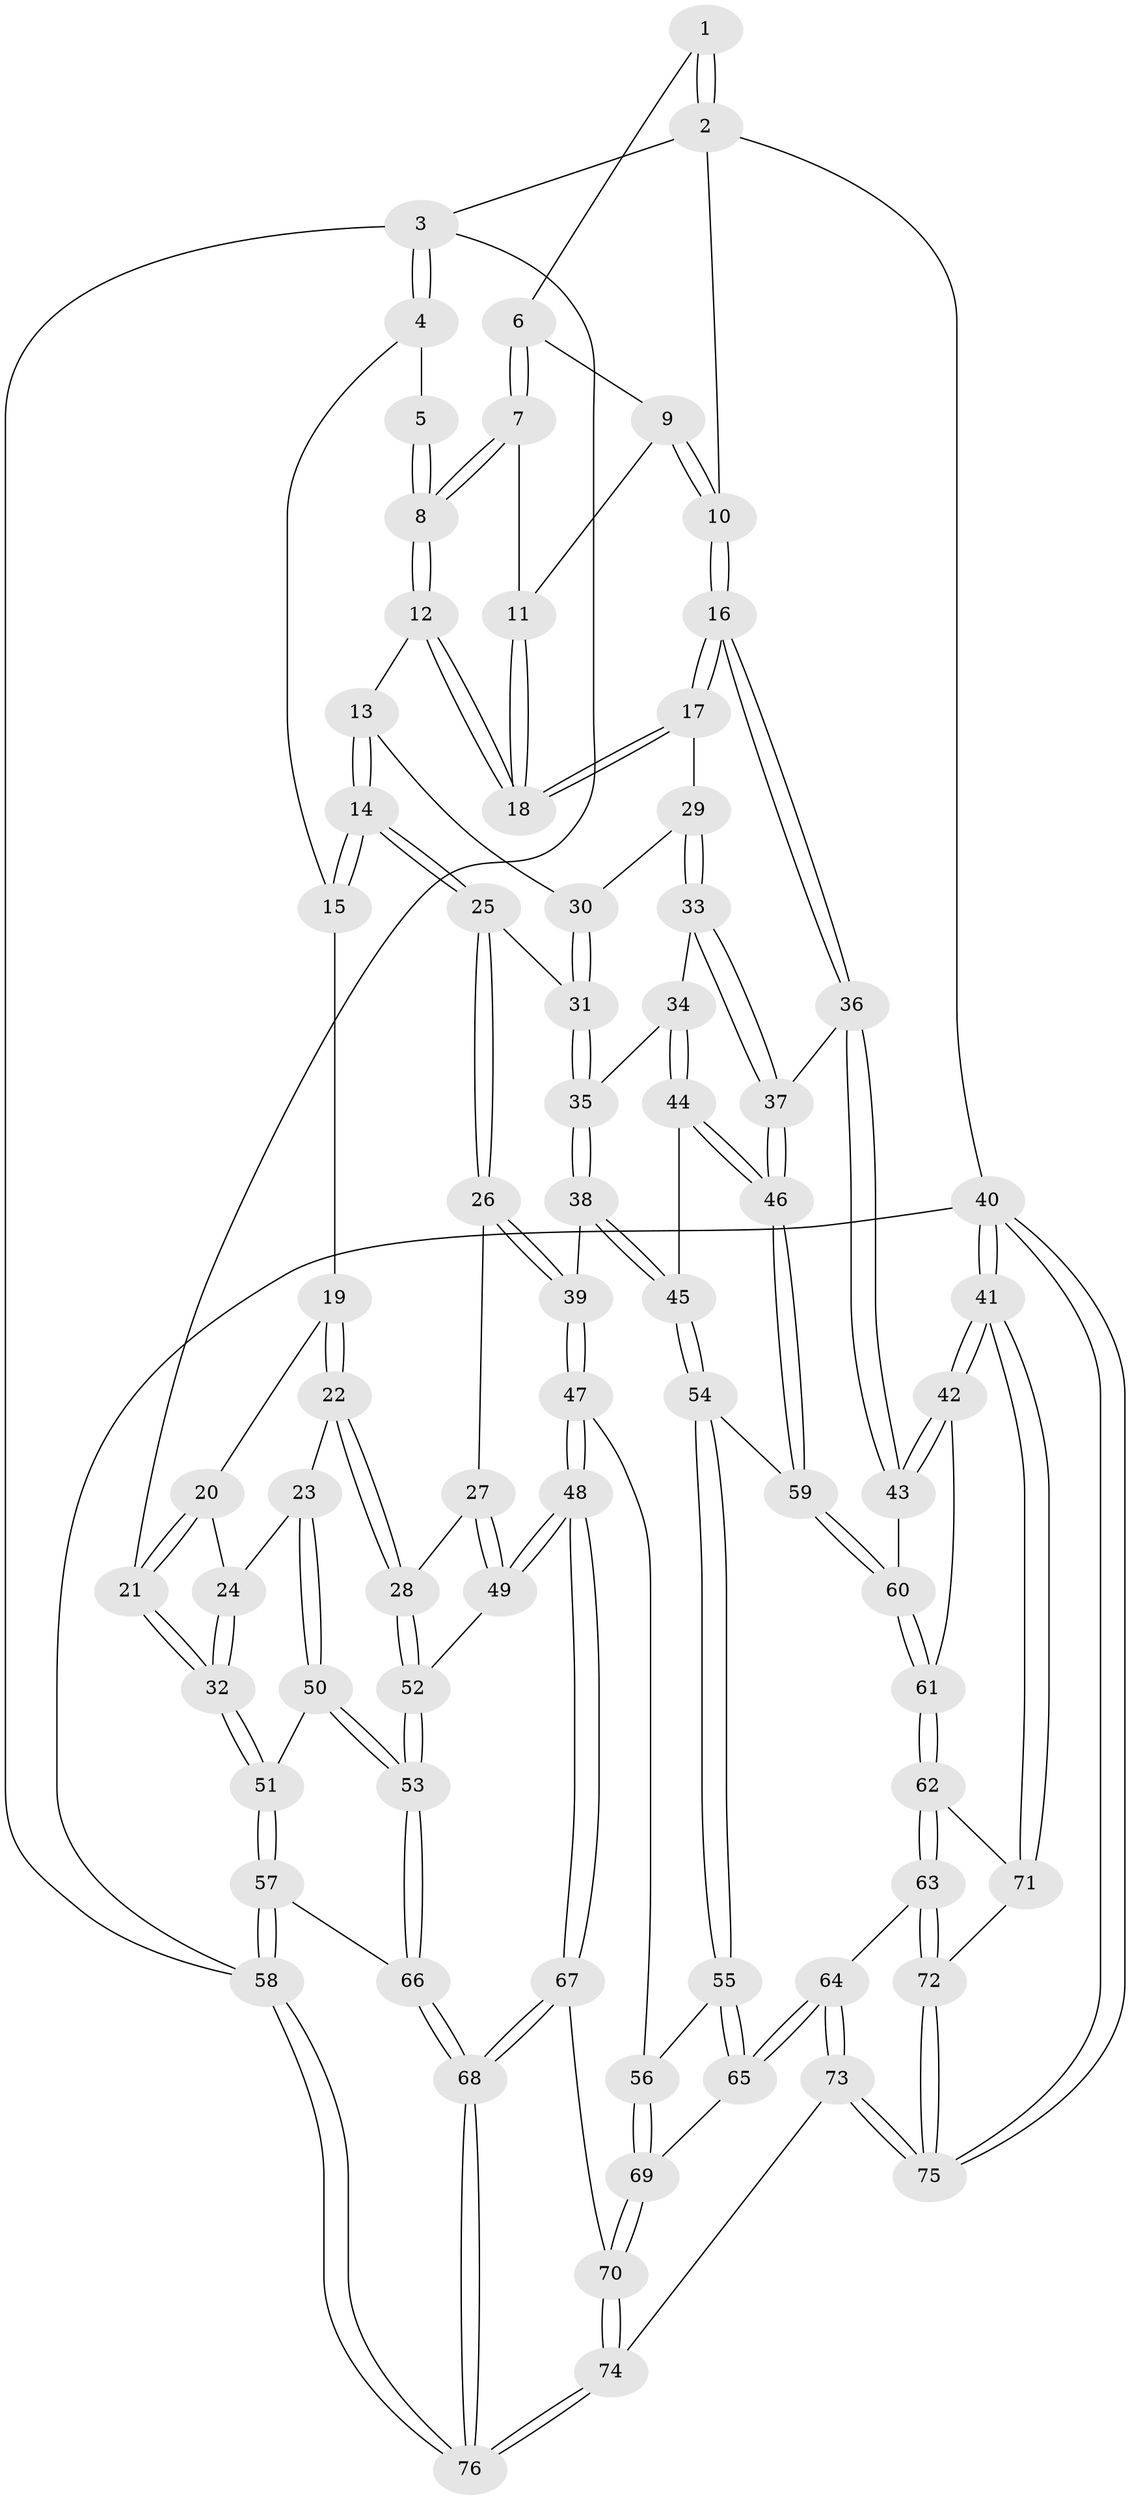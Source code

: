 // Generated by graph-tools (version 1.1) at 2025/17/03/09/25 04:17:12]
// undirected, 76 vertices, 187 edges
graph export_dot {
graph [start="1"]
  node [color=gray90,style=filled];
  1 [pos="+0.5239179650031204+0"];
  2 [pos="+1+0"];
  3 [pos="+0+0"];
  4 [pos="+0.09798630869910348+0"];
  5 [pos="+0.11828980969066259+0"];
  6 [pos="+0.5446141269883646+0.07167896811350534"];
  7 [pos="+0.5200371693314134+0.11982994804068606"];
  8 [pos="+0.5184042038346077+0.12178168774684461"];
  9 [pos="+0.7556786373120814+0.05584418922780675"];
  10 [pos="+1+0"];
  11 [pos="+0.6884997816854737+0.16165360152561814"];
  12 [pos="+0.4881407740576647+0.1784460660704237"];
  13 [pos="+0.4574422847567182+0.2003948257018049"];
  14 [pos="+0.41922076262494895+0.2198984719364706"];
  15 [pos="+0.2698111627280308+0.15641658457058238"];
  16 [pos="+1+0.15573366418301823"];
  17 [pos="+0.6992680089340777+0.3019455099725605"];
  18 [pos="+0.6777854407671782+0.26654828055914387"];
  19 [pos="+0.24030340923139584+0.1999148098282742"];
  20 [pos="+0.14753964256227556+0.23205598294358665"];
  21 [pos="+0+0.10508723367389579"];
  22 [pos="+0.19665214159620667+0.40807768962940355"];
  23 [pos="+0.184160779168521+0.4093202293051019"];
  24 [pos="+0.048361439575153035+0.3262636665592234"];
  25 [pos="+0.4209219344463029+0.27838029793663444"];
  26 [pos="+0.33681528979198216+0.42282518265597335"];
  27 [pos="+0.32337722991218126+0.42650707432828056"];
  28 [pos="+0.21066469818345332+0.41752145897085396"];
  29 [pos="+0.6872561842353504+0.3347351694912666"];
  30 [pos="+0.5652485507167486+0.3082998863265983"];
  31 [pos="+0.5188516687595462+0.39565938697245356"];
  32 [pos="+0+0.2856308835975721"];
  33 [pos="+0.6817242765202054+0.36721958438404945"];
  34 [pos="+0.5974936024131816+0.40806117796891445"];
  35 [pos="+0.5219495765073595+0.4008036325580247"];
  36 [pos="+1+0.23232599309289664"];
  37 [pos="+0.7905413191008874+0.5301483713663233"];
  38 [pos="+0.47962326042734227+0.46990844034120743"];
  39 [pos="+0.3978859726227714+0.46767657286132547"];
  40 [pos="+1+1"];
  41 [pos="+1+0.7284113462751176"];
  42 [pos="+1+0.556600285848434"];
  43 [pos="+1+0.5423366729104493"];
  44 [pos="+0.5953798605956889+0.5174715646515363"];
  45 [pos="+0.5258351838547141+0.5751847350373965"];
  46 [pos="+0.7870699192367084+0.5456251146075459"];
  47 [pos="+0.3866835618736482+0.6709925884769218"];
  48 [pos="+0.3522311153574991+0.6788061216426506"];
  49 [pos="+0.311364933423748+0.6638883210088623"];
  50 [pos="+0.02560276569982804+0.5504932429389388"];
  51 [pos="+0+0.5483838824977695"];
  52 [pos="+0.23429058855307722+0.6556152318085922"];
  53 [pos="+0.1949793417221711+0.6696824692263447"];
  54 [pos="+0.5257153216794188+0.5758026475562436"];
  55 [pos="+0.49760427695656817+0.6447446835035698"];
  56 [pos="+0.41033257048965016+0.6723152745611753"];
  57 [pos="+0+0.8272910977675346"];
  58 [pos="+0+1"];
  59 [pos="+0.7901418994321381+0.6029029247259202"];
  60 [pos="+0.7916858659779361+0.6118392755584864"];
  61 [pos="+0.7890969507404703+0.6833274011332142"];
  62 [pos="+0.7873568341537746+0.7010288128977492"];
  63 [pos="+0.7598025798108783+0.7397674236136057"];
  64 [pos="+0.7327779109326256+0.7610224933632512"];
  65 [pos="+0.6528053199507131+0.7448640705598332"];
  66 [pos="+0.13282741089947644+0.7772104806671367"];
  67 [pos="+0.3406001857971789+0.7758095093955588"];
  68 [pos="+0.2538375108767302+1"];
  69 [pos="+0.4916928590675415+0.8513536524447006"];
  70 [pos="+0.47849906292146316+0.8962973860390171"];
  71 [pos="+0.9823082045879695+0.7387491308230327"];
  72 [pos="+0.9325945118526396+0.900257833734353"];
  73 [pos="+0.6754867268711514+1"];
  74 [pos="+0.4627937993689802+1"];
  75 [pos="+1+1"];
  76 [pos="+0.2720898944837863+1"];
  1 -- 2;
  1 -- 2;
  1 -- 6;
  2 -- 3;
  2 -- 10;
  2 -- 40;
  3 -- 4;
  3 -- 4;
  3 -- 21;
  3 -- 58;
  4 -- 5;
  4 -- 15;
  5 -- 8;
  5 -- 8;
  6 -- 7;
  6 -- 7;
  6 -- 9;
  7 -- 8;
  7 -- 8;
  7 -- 11;
  8 -- 12;
  8 -- 12;
  9 -- 10;
  9 -- 10;
  9 -- 11;
  10 -- 16;
  10 -- 16;
  11 -- 18;
  11 -- 18;
  12 -- 13;
  12 -- 18;
  12 -- 18;
  13 -- 14;
  13 -- 14;
  13 -- 30;
  14 -- 15;
  14 -- 15;
  14 -- 25;
  14 -- 25;
  15 -- 19;
  16 -- 17;
  16 -- 17;
  16 -- 36;
  16 -- 36;
  17 -- 18;
  17 -- 18;
  17 -- 29;
  19 -- 20;
  19 -- 22;
  19 -- 22;
  20 -- 21;
  20 -- 21;
  20 -- 24;
  21 -- 32;
  21 -- 32;
  22 -- 23;
  22 -- 28;
  22 -- 28;
  23 -- 24;
  23 -- 50;
  23 -- 50;
  24 -- 32;
  24 -- 32;
  25 -- 26;
  25 -- 26;
  25 -- 31;
  26 -- 27;
  26 -- 39;
  26 -- 39;
  27 -- 28;
  27 -- 49;
  27 -- 49;
  28 -- 52;
  28 -- 52;
  29 -- 30;
  29 -- 33;
  29 -- 33;
  30 -- 31;
  30 -- 31;
  31 -- 35;
  31 -- 35;
  32 -- 51;
  32 -- 51;
  33 -- 34;
  33 -- 37;
  33 -- 37;
  34 -- 35;
  34 -- 44;
  34 -- 44;
  35 -- 38;
  35 -- 38;
  36 -- 37;
  36 -- 43;
  36 -- 43;
  37 -- 46;
  37 -- 46;
  38 -- 39;
  38 -- 45;
  38 -- 45;
  39 -- 47;
  39 -- 47;
  40 -- 41;
  40 -- 41;
  40 -- 75;
  40 -- 75;
  40 -- 58;
  41 -- 42;
  41 -- 42;
  41 -- 71;
  41 -- 71;
  42 -- 43;
  42 -- 43;
  42 -- 61;
  43 -- 60;
  44 -- 45;
  44 -- 46;
  44 -- 46;
  45 -- 54;
  45 -- 54;
  46 -- 59;
  46 -- 59;
  47 -- 48;
  47 -- 48;
  47 -- 56;
  48 -- 49;
  48 -- 49;
  48 -- 67;
  48 -- 67;
  49 -- 52;
  50 -- 51;
  50 -- 53;
  50 -- 53;
  51 -- 57;
  51 -- 57;
  52 -- 53;
  52 -- 53;
  53 -- 66;
  53 -- 66;
  54 -- 55;
  54 -- 55;
  54 -- 59;
  55 -- 56;
  55 -- 65;
  55 -- 65;
  56 -- 69;
  56 -- 69;
  57 -- 58;
  57 -- 58;
  57 -- 66;
  58 -- 76;
  58 -- 76;
  59 -- 60;
  59 -- 60;
  60 -- 61;
  60 -- 61;
  61 -- 62;
  61 -- 62;
  62 -- 63;
  62 -- 63;
  62 -- 71;
  63 -- 64;
  63 -- 72;
  63 -- 72;
  64 -- 65;
  64 -- 65;
  64 -- 73;
  64 -- 73;
  65 -- 69;
  66 -- 68;
  66 -- 68;
  67 -- 68;
  67 -- 68;
  67 -- 70;
  68 -- 76;
  68 -- 76;
  69 -- 70;
  69 -- 70;
  70 -- 74;
  70 -- 74;
  71 -- 72;
  72 -- 75;
  72 -- 75;
  73 -- 74;
  73 -- 75;
  73 -- 75;
  74 -- 76;
  74 -- 76;
}
